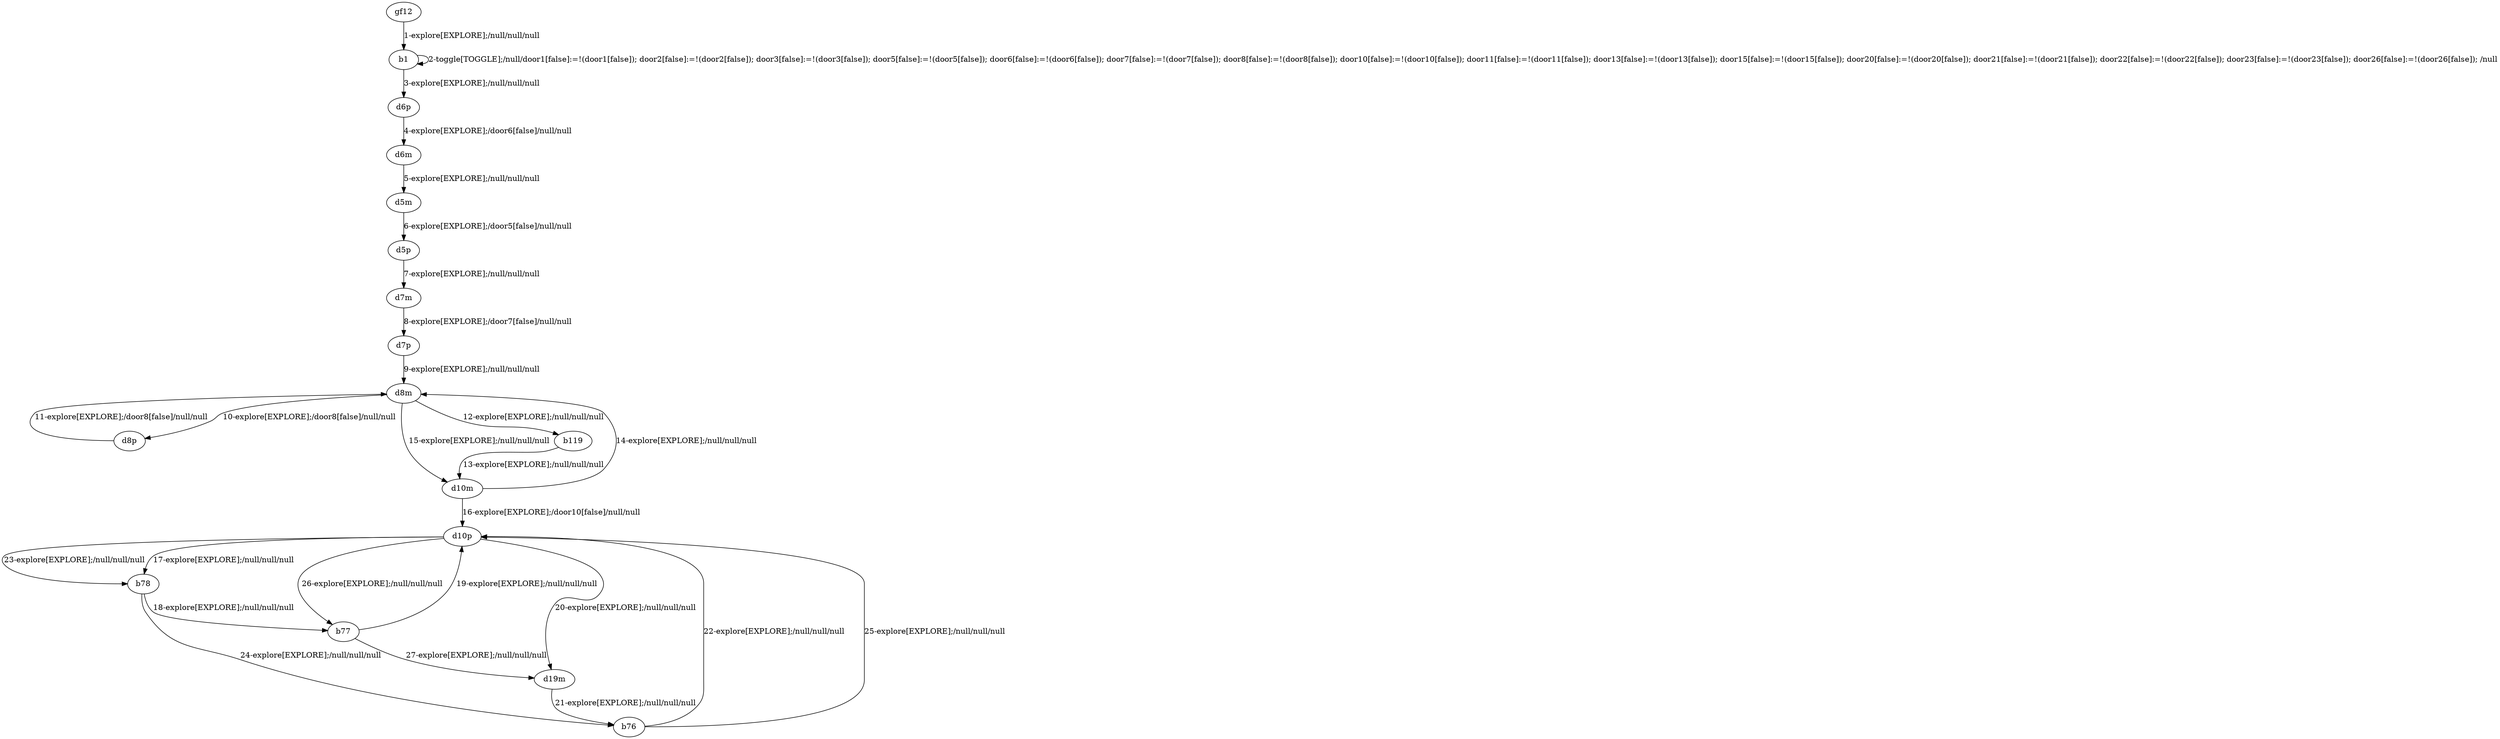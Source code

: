 # Total number of goals covered by this test: 7
# d10p --> b78
# b78 --> b76
# b77 --> d10p
# b78 --> b77
# b76 --> d10p
# b77 --> d19m
# d19m --> b76

digraph g {
"gf12" -> "b1" [label = "1-explore[EXPLORE];/null/null/null"];
"b1" -> "b1" [label = "2-toggle[TOGGLE];/null/door1[false]:=!(door1[false]); door2[false]:=!(door2[false]); door3[false]:=!(door3[false]); door5[false]:=!(door5[false]); door6[false]:=!(door6[false]); door7[false]:=!(door7[false]); door8[false]:=!(door8[false]); door10[false]:=!(door10[false]); door11[false]:=!(door11[false]); door13[false]:=!(door13[false]); door15[false]:=!(door15[false]); door20[false]:=!(door20[false]); door21[false]:=!(door21[false]); door22[false]:=!(door22[false]); door23[false]:=!(door23[false]); door26[false]:=!(door26[false]); /null"];
"b1" -> "d6p" [label = "3-explore[EXPLORE];/null/null/null"];
"d6p" -> "d6m" [label = "4-explore[EXPLORE];/door6[false]/null/null"];
"d6m" -> "d5m" [label = "5-explore[EXPLORE];/null/null/null"];
"d5m" -> "d5p" [label = "6-explore[EXPLORE];/door5[false]/null/null"];
"d5p" -> "d7m" [label = "7-explore[EXPLORE];/null/null/null"];
"d7m" -> "d7p" [label = "8-explore[EXPLORE];/door7[false]/null/null"];
"d7p" -> "d8m" [label = "9-explore[EXPLORE];/null/null/null"];
"d8m" -> "d8p" [label = "10-explore[EXPLORE];/door8[false]/null/null"];
"d8p" -> "d8m" [label = "11-explore[EXPLORE];/door8[false]/null/null"];
"d8m" -> "b119" [label = "12-explore[EXPLORE];/null/null/null"];
"b119" -> "d10m" [label = "13-explore[EXPLORE];/null/null/null"];
"d10m" -> "d8m" [label = "14-explore[EXPLORE];/null/null/null"];
"d8m" -> "d10m" [label = "15-explore[EXPLORE];/null/null/null"];
"d10m" -> "d10p" [label = "16-explore[EXPLORE];/door10[false]/null/null"];
"d10p" -> "b78" [label = "17-explore[EXPLORE];/null/null/null"];
"b78" -> "b77" [label = "18-explore[EXPLORE];/null/null/null"];
"b77" -> "d10p" [label = "19-explore[EXPLORE];/null/null/null"];
"d10p" -> "d19m" [label = "20-explore[EXPLORE];/null/null/null"];
"d19m" -> "b76" [label = "21-explore[EXPLORE];/null/null/null"];
"b76" -> "d10p" [label = "22-explore[EXPLORE];/null/null/null"];
"d10p" -> "b78" [label = "23-explore[EXPLORE];/null/null/null"];
"b78" -> "b76" [label = "24-explore[EXPLORE];/null/null/null"];
"b76" -> "d10p" [label = "25-explore[EXPLORE];/null/null/null"];
"d10p" -> "b77" [label = "26-explore[EXPLORE];/null/null/null"];
"b77" -> "d19m" [label = "27-explore[EXPLORE];/null/null/null"];
}